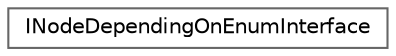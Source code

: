 digraph "Graphical Class Hierarchy"
{
 // INTERACTIVE_SVG=YES
 // LATEX_PDF_SIZE
  bgcolor="transparent";
  edge [fontname=Helvetica,fontsize=10,labelfontname=Helvetica,labelfontsize=10];
  node [fontname=Helvetica,fontsize=10,shape=box,height=0.2,width=0.4];
  rankdir="LR";
  Node0 [id="Node000000",label="INodeDependingOnEnumInterface",height=0.2,width=0.4,color="grey40", fillcolor="white", style="filled",URL="$d9/d2e/classINodeDependingOnEnumInterface.html",tooltip=" "];
}
